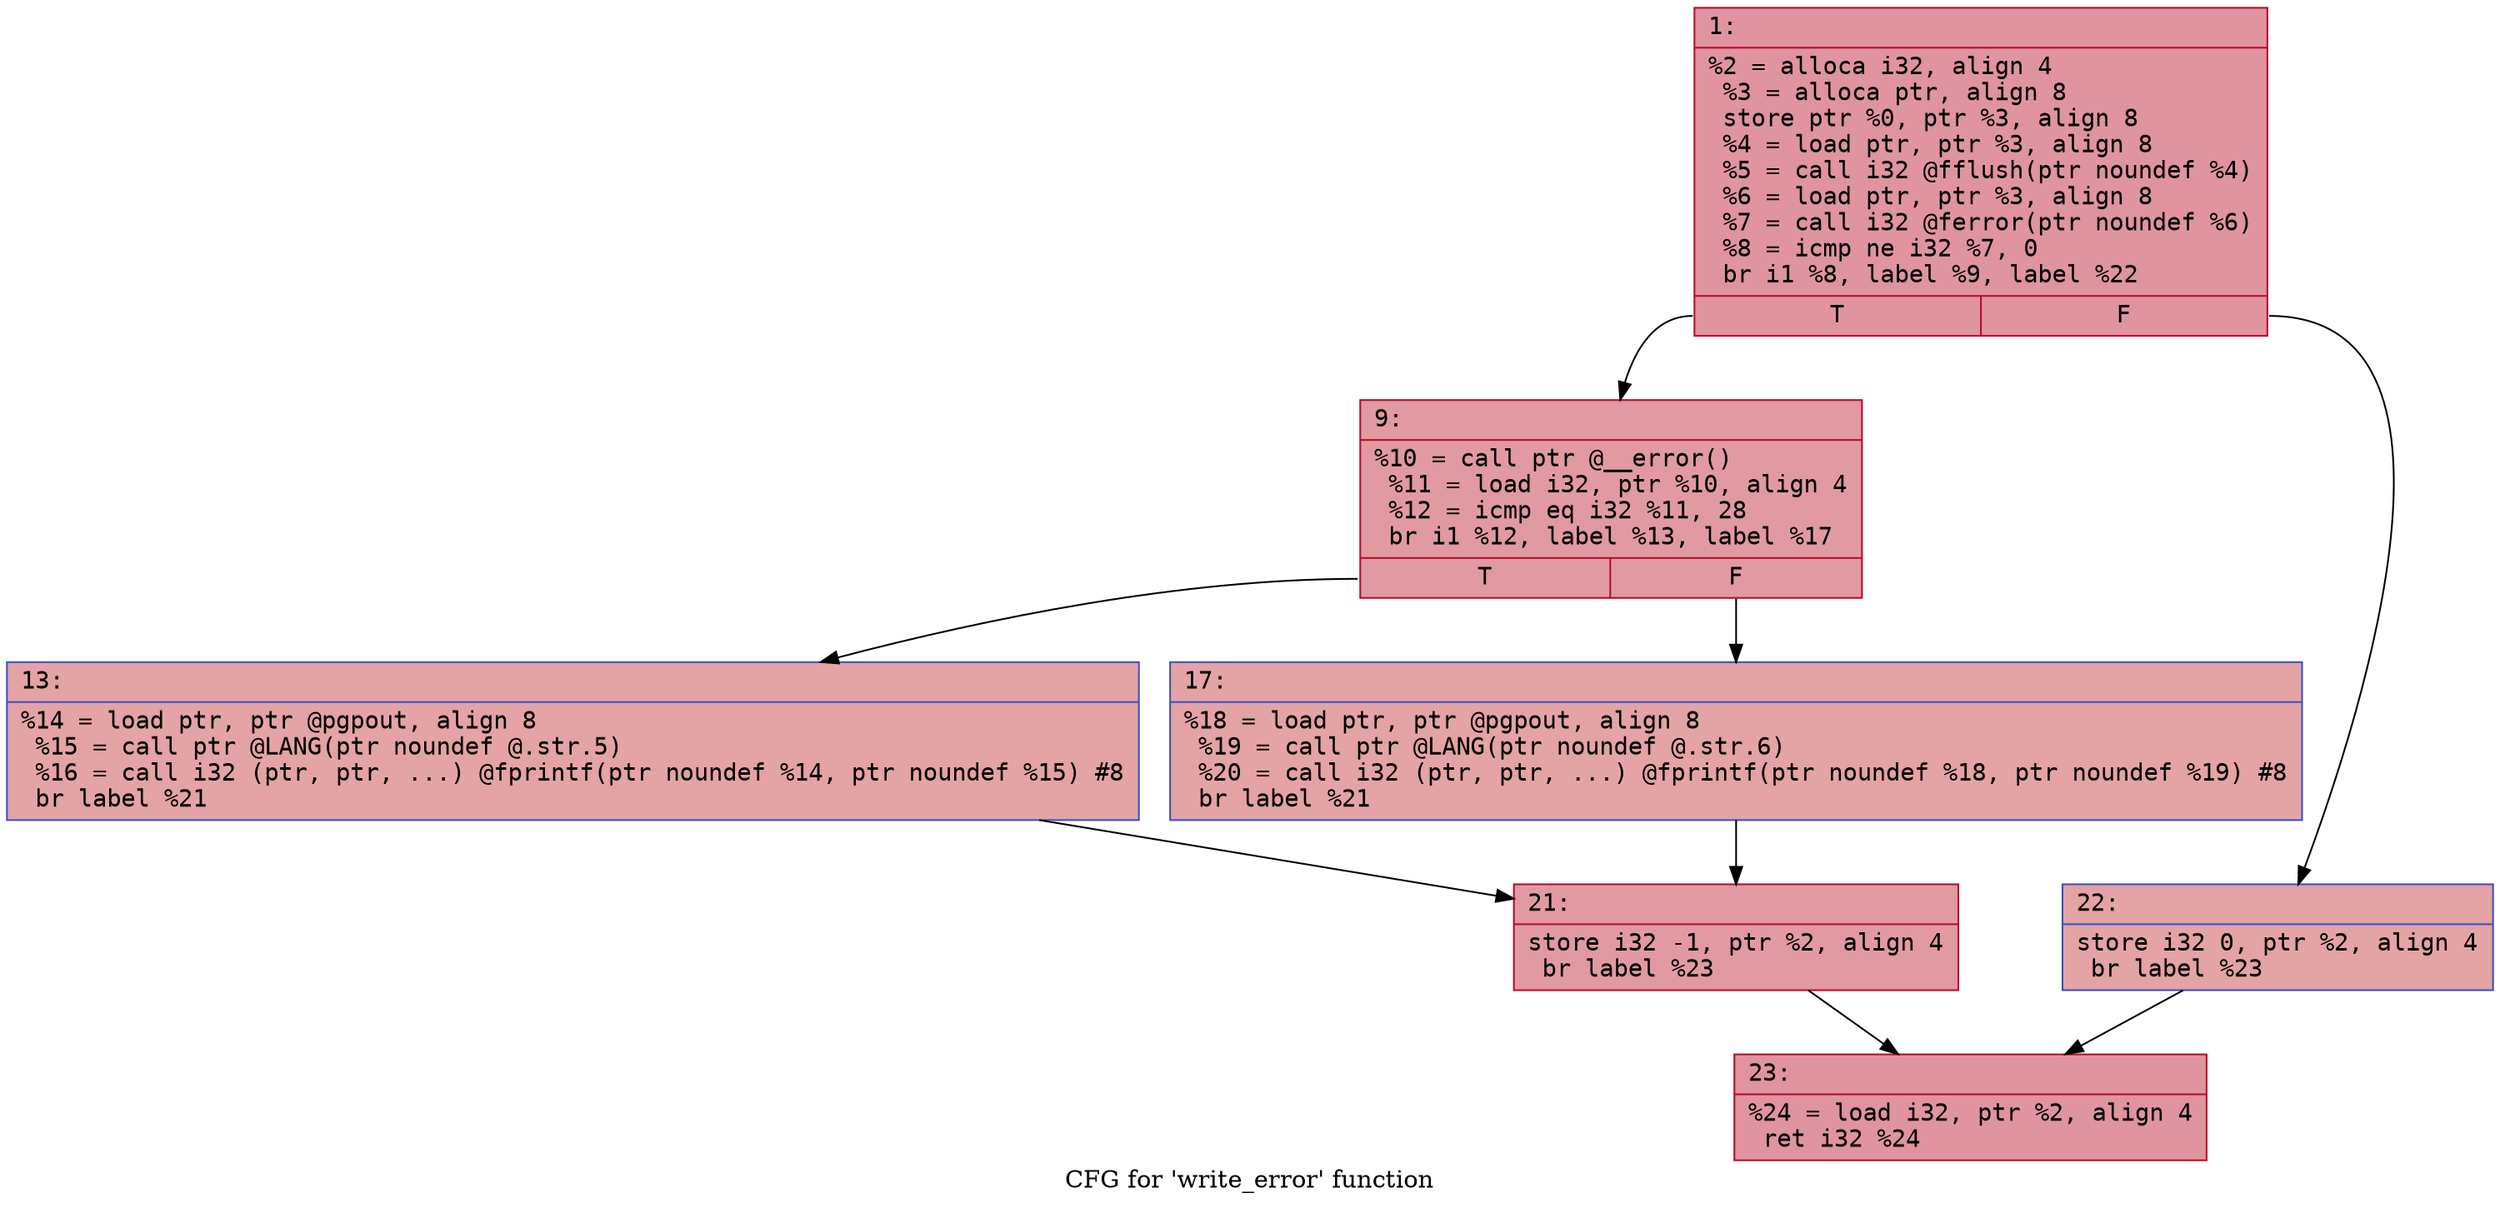 digraph "CFG for 'write_error' function" {
	label="CFG for 'write_error' function";

	Node0x6000019703c0 [shape=record,color="#b70d28ff", style=filled, fillcolor="#b70d2870" fontname="Courier",label="{1:\l|  %2 = alloca i32, align 4\l  %3 = alloca ptr, align 8\l  store ptr %0, ptr %3, align 8\l  %4 = load ptr, ptr %3, align 8\l  %5 = call i32 @fflush(ptr noundef %4)\l  %6 = load ptr, ptr %3, align 8\l  %7 = call i32 @ferror(ptr noundef %6)\l  %8 = icmp ne i32 %7, 0\l  br i1 %8, label %9, label %22\l|{<s0>T|<s1>F}}"];
	Node0x6000019703c0:s0 -> Node0x600001970410[tooltip="1 -> 9\nProbability 62.50%" ];
	Node0x6000019703c0:s1 -> Node0x600001970550[tooltip="1 -> 22\nProbability 37.50%" ];
	Node0x600001970410 [shape=record,color="#b70d28ff", style=filled, fillcolor="#bb1b2c70" fontname="Courier",label="{9:\l|  %10 = call ptr @__error()\l  %11 = load i32, ptr %10, align 4\l  %12 = icmp eq i32 %11, 28\l  br i1 %12, label %13, label %17\l|{<s0>T|<s1>F}}"];
	Node0x600001970410:s0 -> Node0x600001970460[tooltip="9 -> 13\nProbability 50.00%" ];
	Node0x600001970410:s1 -> Node0x6000019704b0[tooltip="9 -> 17\nProbability 50.00%" ];
	Node0x600001970460 [shape=record,color="#3d50c3ff", style=filled, fillcolor="#c32e3170" fontname="Courier",label="{13:\l|  %14 = load ptr, ptr @pgpout, align 8\l  %15 = call ptr @LANG(ptr noundef @.str.5)\l  %16 = call i32 (ptr, ptr, ...) @fprintf(ptr noundef %14, ptr noundef %15) #8\l  br label %21\l}"];
	Node0x600001970460 -> Node0x600001970500[tooltip="13 -> 21\nProbability 100.00%" ];
	Node0x6000019704b0 [shape=record,color="#3d50c3ff", style=filled, fillcolor="#c32e3170" fontname="Courier",label="{17:\l|  %18 = load ptr, ptr @pgpout, align 8\l  %19 = call ptr @LANG(ptr noundef @.str.6)\l  %20 = call i32 (ptr, ptr, ...) @fprintf(ptr noundef %18, ptr noundef %19) #8\l  br label %21\l}"];
	Node0x6000019704b0 -> Node0x600001970500[tooltip="17 -> 21\nProbability 100.00%" ];
	Node0x600001970500 [shape=record,color="#b70d28ff", style=filled, fillcolor="#bb1b2c70" fontname="Courier",label="{21:\l|  store i32 -1, ptr %2, align 4\l  br label %23\l}"];
	Node0x600001970500 -> Node0x6000019705a0[tooltip="21 -> 23\nProbability 100.00%" ];
	Node0x600001970550 [shape=record,color="#3d50c3ff", style=filled, fillcolor="#c32e3170" fontname="Courier",label="{22:\l|  store i32 0, ptr %2, align 4\l  br label %23\l}"];
	Node0x600001970550 -> Node0x6000019705a0[tooltip="22 -> 23\nProbability 100.00%" ];
	Node0x6000019705a0 [shape=record,color="#b70d28ff", style=filled, fillcolor="#b70d2870" fontname="Courier",label="{23:\l|  %24 = load i32, ptr %2, align 4\l  ret i32 %24\l}"];
}
